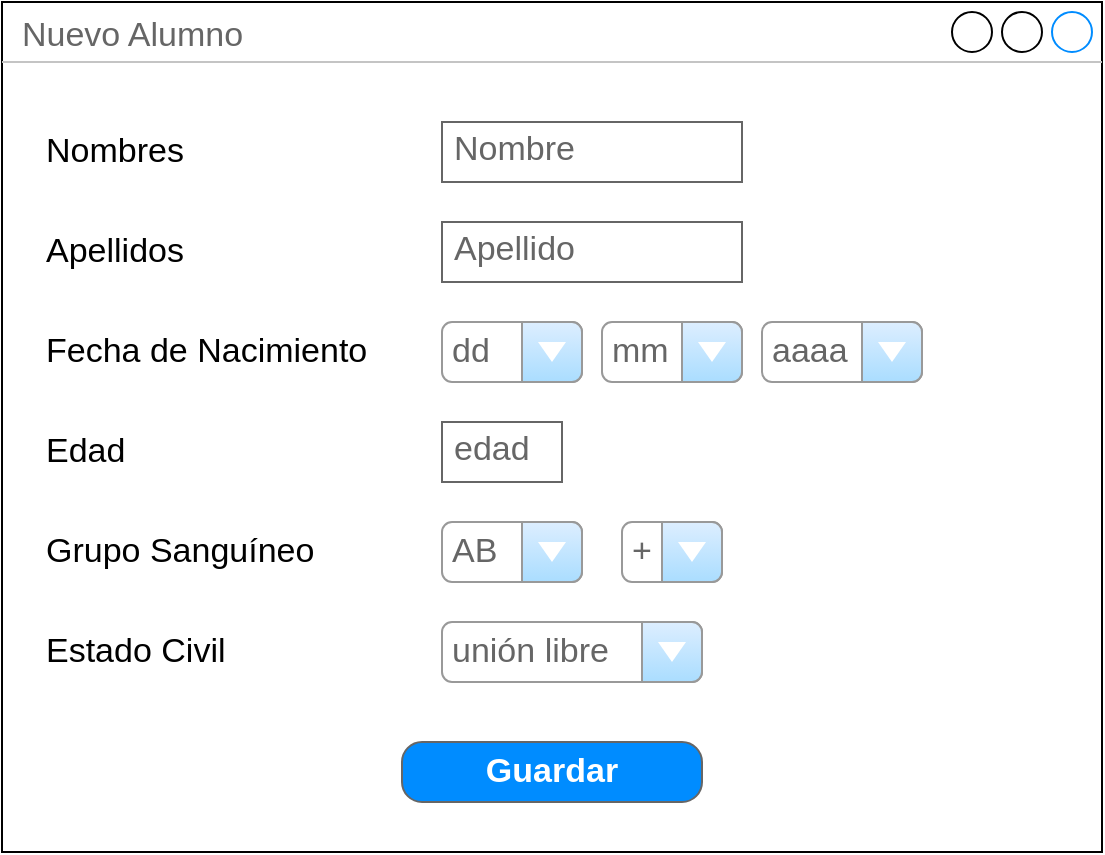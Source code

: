 <mxfile version="23.0.2" type="github">
  <diagram name="Página-1" id="fi6VvROfdYU-AcloMPlt">
    <mxGraphModel dx="1434" dy="738" grid="1" gridSize="10" guides="1" tooltips="1" connect="1" arrows="1" fold="1" page="1" pageScale="1" pageWidth="827" pageHeight="1169" math="0" shadow="0">
      <root>
        <mxCell id="0" />
        <mxCell id="1" parent="0" />
        <mxCell id="y7k0jvvtg_eauchYW0E5-14" value="Nuevo Alumno" style="strokeWidth=1;shadow=0;dashed=0;align=center;html=1;shape=mxgraph.mockup.containers.window;align=left;verticalAlign=top;spacingLeft=8;strokeColor2=#008cff;strokeColor3=#c4c4c4;fontColor=#666666;mainText=;fontSize=17;labelBackgroundColor=none;whiteSpace=wrap;" vertex="1" parent="1">
          <mxGeometry width="550" height="425" as="geometry" />
        </mxCell>
        <mxCell id="y7k0jvvtg_eauchYW0E5-15" value="Nombre" style="strokeWidth=1;shadow=0;dashed=0;align=center;html=1;shape=mxgraph.mockup.text.textBox;fontColor=#666666;align=left;fontSize=17;spacingLeft=4;spacingTop=-3;whiteSpace=wrap;strokeColor=#666666;mainText=" vertex="1" parent="1">
          <mxGeometry x="220" y="60" width="150" height="30" as="geometry" />
        </mxCell>
        <mxCell id="y7k0jvvtg_eauchYW0E5-16" value="Apellido" style="strokeWidth=1;shadow=0;dashed=0;align=center;html=1;shape=mxgraph.mockup.text.textBox;fontColor=#666666;align=left;fontSize=17;spacingLeft=4;spacingTop=-3;whiteSpace=wrap;strokeColor=#666666;mainText=" vertex="1" parent="1">
          <mxGeometry x="220" y="110" width="150" height="30" as="geometry" />
        </mxCell>
        <mxCell id="y7k0jvvtg_eauchYW0E5-17" value="dd" style="strokeWidth=1;shadow=0;dashed=0;align=center;html=1;shape=mxgraph.mockup.forms.comboBox;strokeColor=#999999;fillColor=#ddeeff;align=left;fillColor2=#aaddff;mainText=;fontColor=#666666;fontSize=17;spacingLeft=3;" vertex="1" parent="1">
          <mxGeometry x="220" y="160" width="70" height="30" as="geometry" />
        </mxCell>
        <mxCell id="y7k0jvvtg_eauchYW0E5-19" value="mm" style="strokeWidth=1;shadow=0;dashed=0;align=center;html=1;shape=mxgraph.mockup.forms.comboBox;strokeColor=#999999;fillColor=#ddeeff;align=left;fillColor2=#aaddff;mainText=;fontColor=#666666;fontSize=17;spacingLeft=3;" vertex="1" parent="1">
          <mxGeometry x="300" y="160" width="70" height="30" as="geometry" />
        </mxCell>
        <mxCell id="y7k0jvvtg_eauchYW0E5-20" value="aaaa" style="strokeWidth=1;shadow=0;dashed=0;align=center;html=1;shape=mxgraph.mockup.forms.comboBox;strokeColor=#999999;fillColor=#ddeeff;align=left;fillColor2=#aaddff;mainText=;fontColor=#666666;fontSize=17;spacingLeft=3;" vertex="1" parent="1">
          <mxGeometry x="380" y="160" width="80" height="30" as="geometry" />
        </mxCell>
        <mxCell id="y7k0jvvtg_eauchYW0E5-22" value="edad" style="strokeWidth=1;shadow=0;dashed=0;align=center;html=1;shape=mxgraph.mockup.text.textBox;fontColor=#666666;align=left;fontSize=17;spacingLeft=4;spacingTop=-3;whiteSpace=wrap;strokeColor=#666666;mainText=" vertex="1" parent="1">
          <mxGeometry x="220" y="210" width="60" height="30" as="geometry" />
        </mxCell>
        <mxCell id="y7k0jvvtg_eauchYW0E5-23" value="AB" style="strokeWidth=1;shadow=0;dashed=0;align=center;html=1;shape=mxgraph.mockup.forms.comboBox;strokeColor=#999999;fillColor=#ddeeff;align=left;fillColor2=#aaddff;mainText=;fontColor=#666666;fontSize=17;spacingLeft=3;" vertex="1" parent="1">
          <mxGeometry x="220" y="260" width="70" height="30" as="geometry" />
        </mxCell>
        <mxCell id="y7k0jvvtg_eauchYW0E5-24" value="+" style="strokeWidth=1;shadow=0;dashed=0;align=center;html=1;shape=mxgraph.mockup.forms.comboBox;strokeColor=#999999;fillColor=#ddeeff;align=left;fillColor2=#aaddff;mainText=;fontColor=#666666;fontSize=17;spacingLeft=3;" vertex="1" parent="1">
          <mxGeometry x="310" y="260" width="50" height="30" as="geometry" />
        </mxCell>
        <mxCell id="y7k0jvvtg_eauchYW0E5-25" value="unión libre" style="strokeWidth=1;shadow=0;dashed=0;align=center;html=1;shape=mxgraph.mockup.forms.comboBox;strokeColor=#999999;fillColor=#ddeeff;align=left;fillColor2=#aaddff;mainText=;fontColor=#666666;fontSize=17;spacingLeft=3;" vertex="1" parent="1">
          <mxGeometry x="220" y="310" width="130" height="30" as="geometry" />
        </mxCell>
        <mxCell id="y7k0jvvtg_eauchYW0E5-26" value="Nombres" style="text;html=1;strokeColor=none;fillColor=none;align=left;verticalAlign=middle;whiteSpace=wrap;rounded=0;fontSize=17;fontStyle=0" vertex="1" parent="1">
          <mxGeometry x="20" y="60" width="120" height="30" as="geometry" />
        </mxCell>
        <mxCell id="y7k0jvvtg_eauchYW0E5-27" value="Apellidos" style="text;html=1;strokeColor=none;fillColor=none;align=left;verticalAlign=middle;whiteSpace=wrap;rounded=0;fontSize=17;fontStyle=0" vertex="1" parent="1">
          <mxGeometry x="20" y="110" width="120" height="30" as="geometry" />
        </mxCell>
        <mxCell id="y7k0jvvtg_eauchYW0E5-28" value="Fecha de Nacimiento" style="text;html=1;strokeColor=none;fillColor=none;align=left;verticalAlign=middle;whiteSpace=wrap;rounded=0;fontSize=17;fontStyle=0" vertex="1" parent="1">
          <mxGeometry x="20" y="160" width="170" height="30" as="geometry" />
        </mxCell>
        <mxCell id="y7k0jvvtg_eauchYW0E5-29" value="Edad" style="text;html=1;strokeColor=none;fillColor=none;align=left;verticalAlign=middle;whiteSpace=wrap;rounded=0;fontSize=17;fontStyle=0" vertex="1" parent="1">
          <mxGeometry x="20" y="210" width="120" height="30" as="geometry" />
        </mxCell>
        <mxCell id="y7k0jvvtg_eauchYW0E5-30" value="Grupo Sanguíneo" style="text;html=1;strokeColor=none;fillColor=none;align=left;verticalAlign=middle;whiteSpace=wrap;rounded=0;fontSize=17;fontStyle=0" vertex="1" parent="1">
          <mxGeometry x="20" y="260" width="140" height="30" as="geometry" />
        </mxCell>
        <mxCell id="y7k0jvvtg_eauchYW0E5-31" value="Estado Civil" style="text;html=1;strokeColor=none;fillColor=none;align=left;verticalAlign=middle;whiteSpace=wrap;rounded=0;fontSize=17;fontStyle=0" vertex="1" parent="1">
          <mxGeometry x="20" y="310" width="120" height="30" as="geometry" />
        </mxCell>
        <mxCell id="y7k0jvvtg_eauchYW0E5-45" value="Guardar" style="strokeWidth=1;shadow=0;dashed=0;align=center;html=1;shape=mxgraph.mockup.buttons.button;strokeColor=#666666;fontColor=#ffffff;mainText=;buttonStyle=round;fontSize=17;fontStyle=1;fillColor=#008cff;whiteSpace=wrap;" vertex="1" parent="1">
          <mxGeometry x="200" y="370" width="150" height="30" as="geometry" />
        </mxCell>
      </root>
    </mxGraphModel>
  </diagram>
</mxfile>
